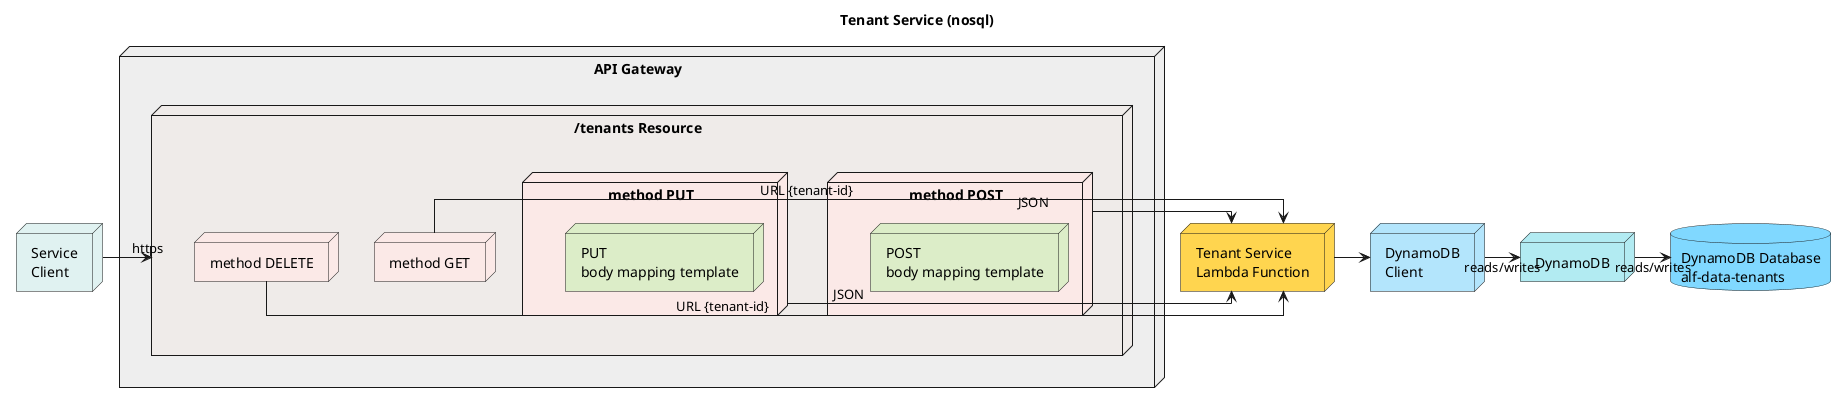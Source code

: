 @startuml

title Tenant Service (nosql)

skinparam linetype ortho

node "Service\nClient" as SC #E0F2F1

node "API Gateway" as APIG  #EEEEEE {

  node "/tenants Resource" as TR #EFEBE9 {
     node "method POST" as POST #FBE9E7 {
         node "POST \nbody mapping template" #DCEDC8
     }
     node "method PUT" as PUT #FBE9E7{
         node "PUT \nbody mapping template" #DCEDC8
     }
     node "method GET" as GET #FBE9E7
     node "method DELETE" As DELETE #FBE9E7
  }
}
node "Tenant Service \nLambda Function" as L #FFD54F

database "DynamoDB Database\nalf-data-tenants" as DB #80D8FF

node "DynamoDB\nClient" As DDBC #B3E5FC

node "DynamoDB" As DDB #B2EBF2

SC->TR:https
POST->L:JSON
PUT->L:JSON
GET->L:URL {tenant-id}
DELETE->L:URL {tenant-id}
L->DDBC
DDBC->DDB:reads/writes
DDB->DB:reads/writes

@enduml